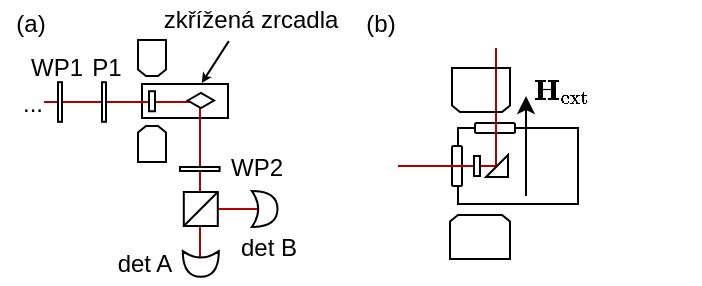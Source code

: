 <mxfile version="17.4.2" type="device"><diagram id="8EZAViA_Rlea4Oh-lLFJ" name="Page-1"><mxGraphModel dx="395" dy="244" grid="1" gridSize="10" guides="1" tooltips="1" connect="1" arrows="1" fold="1" page="1" pageScale="1" pageWidth="300" pageHeight="145" math="1" shadow="0"><root><mxCell id="0"/><mxCell id="1" parent="0"/><mxCell id="r8pPPBGyWFdnsuRd4QCA-1" value="" style="verticalLabelPosition=bottom;verticalAlign=top;html=1;shape=mxgraph.basic.rect;fillColor2=none;strokeWidth=1;size=20;indent=5;" parent="1" vertex="1"><mxGeometry x="71" y="42" width="43" height="17" as="geometry"/></mxCell><mxCell id="80gFWo_-bIZav5g6LCuD-3" value="" style="endArrow=none;html=1;rounded=0;endSize=1;targetPerimeterSpacing=6;strokeWidth=1;fillColor=#e51400;strokeColor=#B20000;" parent="1" edge="1"><mxGeometry width="50" height="50" relative="1" as="geometry"><mxPoint x="100" y="130" as="sourcePoint"/><mxPoint x="100" y="49" as="targetPoint"/></mxGeometry></mxCell><mxCell id="uSb66X0QCcaXTA9e-FbD-1" value="" style="endArrow=none;html=1;rounded=0;endSize=1;targetPerimeterSpacing=6;strokeWidth=1;exitX=0.25;exitY=0.5;exitDx=0;exitDy=0;exitPerimeter=0;entryX=0;entryY=0.5;entryDx=0;entryDy=0;fillColor=#e51400;strokeColor=#B20000;" parent="1" source="uSb66X0QCcaXTA9e-FbD-40" target="uSb66X0QCcaXTA9e-FbD-37" edge="1"><mxGeometry width="50" height="50" relative="1" as="geometry"><mxPoint x="75.9" y="122" as="sourcePoint"/><mxPoint x="125.9" y="72" as="targetPoint"/></mxGeometry></mxCell><mxCell id="uSb66X0QCcaXTA9e-FbD-11" value="" style="shape=loopLimit;whiteSpace=wrap;html=1;size=4;" parent="1" vertex="1"><mxGeometry x="69" y="63" width="14" height="18" as="geometry"/></mxCell><mxCell id="uSb66X0QCcaXTA9e-FbD-12" value="" style="shape=loopLimit;whiteSpace=wrap;html=1;size=4;rotation=-180;" parent="1" vertex="1"><mxGeometry x="69" y="20" width="14" height="18" as="geometry"/></mxCell><mxCell id="uSb66X0QCcaXTA9e-FbD-35" value="" style="endArrow=none;html=1;rounded=0;endSize=1;targetPerimeterSpacing=6;strokeWidth=1;fillColor=#e51400;strokeColor=#B20000;" parent="1" edge="1"><mxGeometry width="50" height="50" relative="1" as="geometry"><mxPoint x="22" y="51" as="sourcePoint"/><mxPoint x="101" y="51" as="targetPoint"/></mxGeometry></mxCell><mxCell id="uSb66X0QCcaXTA9e-FbD-36" value="" style="rounded=0;whiteSpace=wrap;html=1;rotation=90;direction=south;" parent="1" vertex="1"><mxGeometry x="98.895" y="74.605" width="2" height="19.79" as="geometry"/></mxCell><mxCell id="uSb66X0QCcaXTA9e-FbD-37" value="" style="whiteSpace=wrap;html=1;aspect=fixed;strokeWidth=1;" parent="1" vertex="1"><mxGeometry x="91.9" y="96" width="17" height="17" as="geometry"/></mxCell><mxCell id="uSb66X0QCcaXTA9e-FbD-38" value="" style="endArrow=none;html=1;rounded=0;endSize=1;targetPerimeterSpacing=6;strokeWidth=1;exitX=1;exitY=0;exitDx=0;exitDy=0;entryX=0;entryY=1;entryDx=0;entryDy=0;" parent="1" source="uSb66X0QCcaXTA9e-FbD-37" target="uSb66X0QCcaXTA9e-FbD-37" edge="1"><mxGeometry width="50" height="50" relative="1" as="geometry"><mxPoint x="88.9" y="106" as="sourcePoint"/><mxPoint x="138.9" y="56" as="targetPoint"/></mxGeometry></mxCell><mxCell id="uSb66X0QCcaXTA9e-FbD-39" value="" style="shape=xor;whiteSpace=wrap;html=1;strokeWidth=1;rotation=90;" parent="1" vertex="1"><mxGeometry x="93.98" y="123" width="12.84" height="18" as="geometry"/></mxCell><mxCell id="uSb66X0QCcaXTA9e-FbD-40" value="" style="shape=xor;whiteSpace=wrap;html=1;strokeWidth=1;rotation=0;direction=east;" parent="1" vertex="1"><mxGeometry x="125.9" y="95.5" width="12.84" height="18" as="geometry"/></mxCell><mxCell id="uSb66X0QCcaXTA9e-FbD-42" value="WP2" style="text;html=1;align=center;verticalAlign=middle;resizable=0;points=[];autosize=1;strokeColor=none;fillColor=none;" parent="1" vertex="1"><mxGeometry x="107.89" y="74.4" width="40" height="20" as="geometry"/></mxCell><mxCell id="uSb66X0QCcaXTA9e-FbD-17" value="" style="rounded=0;whiteSpace=wrap;html=1;rotation=90;" parent="1" vertex="1"><mxGeometry x="20.1" y="50" width="19.79" height="2" as="geometry"/></mxCell><mxCell id="uSb66X0QCcaXTA9e-FbD-18" value="" style="rounded=0;whiteSpace=wrap;html=1;rotation=90;" parent="1" vertex="1"><mxGeometry x="42.1" y="50" width="19.79" height="2" as="geometry"/></mxCell><mxCell id="uSb66X0QCcaXTA9e-FbD-25" value="P1" style="text;html=1;align=center;verticalAlign=middle;resizable=0;points=[];autosize=1;strokeColor=none;fillColor=none;" parent="1" vertex="1"><mxGeometry x="38" y="24" width="30" height="20" as="geometry"/></mxCell><mxCell id="uSb66X0QCcaXTA9e-FbD-26" value="WP1" style="text;html=1;align=center;verticalAlign=middle;resizable=0;points=[];autosize=1;strokeColor=none;fillColor=none;" parent="1" vertex="1"><mxGeometry x="8" y="24" width="40" height="20" as="geometry"/></mxCell><mxCell id="uSb66X0QCcaXTA9e-FbD-54" value="..." style="text;html=1;align=center;verticalAlign=middle;resizable=0;points=[];autosize=1;strokeColor=none;fillColor=none;" parent="1" vertex="1"><mxGeometry x="1" y="42" width="30" height="20" as="geometry"/></mxCell><mxCell id="uSb66X0QCcaXTA9e-FbD-21" value="" style="verticalLabelPosition=bottom;verticalAlign=top;html=1;shape=mxgraph.basic.rect;fillColor2=none;strokeWidth=1;size=20;indent=5;" parent="1" vertex="1"><mxGeometry x="74.5" y="45.58" width="3" height="10" as="geometry"/></mxCell><mxCell id="uSb66X0QCcaXTA9e-FbD-55" value="(a)" style="text;html=1;align=center;verticalAlign=middle;resizable=0;points=[];autosize=1;strokeColor=none;fillColor=none;" parent="1" vertex="1"><mxGeometry y="2" width="30" height="20" as="geometry"/></mxCell><mxCell id="80gFWo_-bIZav5g6LCuD-1" value="" style="html=1;whiteSpace=wrap;shape=isoRectangle;" parent="1" vertex="1"><mxGeometry x="93.89" y="38" width="13.11" height="24.5" as="geometry"/></mxCell><mxCell id="80gFWo_-bIZav5g6LCuD-4" value="det A" style="text;html=1;align=center;verticalAlign=middle;resizable=0;points=[];autosize=1;strokeColor=none;fillColor=none;" parent="1" vertex="1"><mxGeometry x="51.9" y="122" width="40" height="20" as="geometry"/></mxCell><mxCell id="80gFWo_-bIZav5g6LCuD-5" value="det B" style="text;html=1;align=center;verticalAlign=middle;resizable=0;points=[];autosize=1;strokeColor=none;fillColor=none;" parent="1" vertex="1"><mxGeometry x="114" y="113.5" width="40" height="20" as="geometry"/></mxCell><mxCell id="80gFWo_-bIZav5g6LCuD-6" value="" style="endArrow=classic;html=1;rounded=0;endSize=2;exitX=0.399;exitY=1.029;exitDx=0;exitDy=0;exitPerimeter=0;" parent="1" source="80gFWo_-bIZav5g6LCuD-8" edge="1"><mxGeometry width="50" height="50" relative="1" as="geometry"><mxPoint x="117.89" y="16.5" as="sourcePoint"/><mxPoint x="100.89" y="41.5" as="targetPoint"/></mxGeometry></mxCell><mxCell id="80gFWo_-bIZav5g6LCuD-8" value="zkřížená zrcadla" style="text;html=1;align=center;verticalAlign=middle;resizable=0;points=[];autosize=1;strokeColor=none;fillColor=none;" parent="1" vertex="1"><mxGeometry x="74.5" width="100" height="20" as="geometry"/></mxCell><mxCell id="HL2grLk92Tmm2s3bBJuc-1" value="" style="verticalLabelPosition=bottom;verticalAlign=top;html=1;shape=mxgraph.basic.rect;fillColor2=none;strokeWidth=1;size=20;indent=5;" vertex="1" parent="1"><mxGeometry x="229" y="64" width="60" height="38" as="geometry"/></mxCell><mxCell id="HL2grLk92Tmm2s3bBJuc-2" value="" style="rounded=1;whiteSpace=wrap;html=1;" vertex="1" parent="1"><mxGeometry x="226" y="73" width="5" height="20" as="geometry"/></mxCell><mxCell id="HL2grLk92Tmm2s3bBJuc-4" value="" style="rounded=1;whiteSpace=wrap;html=1;rotation=90;" vertex="1" parent="1"><mxGeometry x="245" y="54" width="5" height="20" as="geometry"/></mxCell><mxCell id="HL2grLk92Tmm2s3bBJuc-7" value="" style="endArrow=none;html=1;rounded=0;endSize=1;targetPerimeterSpacing=6;strokeWidth=1;fillColor=#e51400;strokeColor=#B20000;" edge="1" parent="1"><mxGeometry width="50" height="50" relative="1" as="geometry"><mxPoint x="199" y="83" as="sourcePoint"/><mxPoint x="248.9" y="83" as="targetPoint"/></mxGeometry></mxCell><mxCell id="HL2grLk92Tmm2s3bBJuc-8" value="" style="endArrow=none;html=1;rounded=0;endSize=1;targetPerimeterSpacing=6;strokeWidth=1;fillColor=#e51400;strokeColor=#B20000;startArrow=none;" edge="1" parent="1"><mxGeometry width="50" height="50" relative="1" as="geometry"><mxPoint x="248" y="24" as="sourcePoint"/><mxPoint x="248" y="83" as="targetPoint"/></mxGeometry></mxCell><mxCell id="HL2grLk92Tmm2s3bBJuc-6" value="" style="shape=card;whiteSpace=wrap;html=1;size=19;" vertex="1" parent="1"><mxGeometry x="243" y="77.5" width="11" height="11" as="geometry"/></mxCell><mxCell id="HL2grLk92Tmm2s3bBJuc-9" value="" style="verticalLabelPosition=bottom;verticalAlign=top;html=1;shape=mxgraph.basic.rect;fillColor2=none;strokeWidth=1;size=20;indent=5;" vertex="1" parent="1"><mxGeometry x="237" y="78" width="3" height="10" as="geometry"/></mxCell><mxCell id="HL2grLk92Tmm2s3bBJuc-10" value="(b)" style="text;html=1;align=center;verticalAlign=middle;resizable=0;points=[];autosize=1;strokeColor=none;fillColor=none;" vertex="1" parent="1"><mxGeometry x="174.5" y="2" width="30" height="20" as="geometry"/></mxCell><mxCell id="HL2grLk92Tmm2s3bBJuc-12" value="" style="shape=loopLimit;whiteSpace=wrap;html=1;size=4;rotation=-180;fillColor=none;" vertex="1" parent="1"><mxGeometry x="226" y="34" width="29" height="22" as="geometry"/></mxCell><mxCell id="HL2grLk92Tmm2s3bBJuc-14" value="" style="shape=loopLimit;whiteSpace=wrap;html=1;size=4;rotation=0;fillColor=none;" vertex="1" parent="1"><mxGeometry x="225" y="107.5" width="30" height="22" as="geometry"/></mxCell><mxCell id="HL2grLk92Tmm2s3bBJuc-15" value="" style="endArrow=classic;html=1;rounded=0;" edge="1" parent="1"><mxGeometry width="50" height="50" relative="1" as="geometry"><mxPoint x="263" y="98" as="sourcePoint"/><mxPoint x="263" y="48" as="targetPoint"/></mxGeometry></mxCell><mxCell id="HL2grLk92Tmm2s3bBJuc-16" value="$$\bf{H}_\textrm{ext}$$" style="text;html=1;align=center;verticalAlign=middle;resizable=0;points=[];autosize=1;strokeColor=none;fillColor=none;" vertex="1" parent="1"><mxGeometry x="210" y="35.58" width="140" height="20" as="geometry"/></mxCell></root></mxGraphModel></diagram></mxfile>